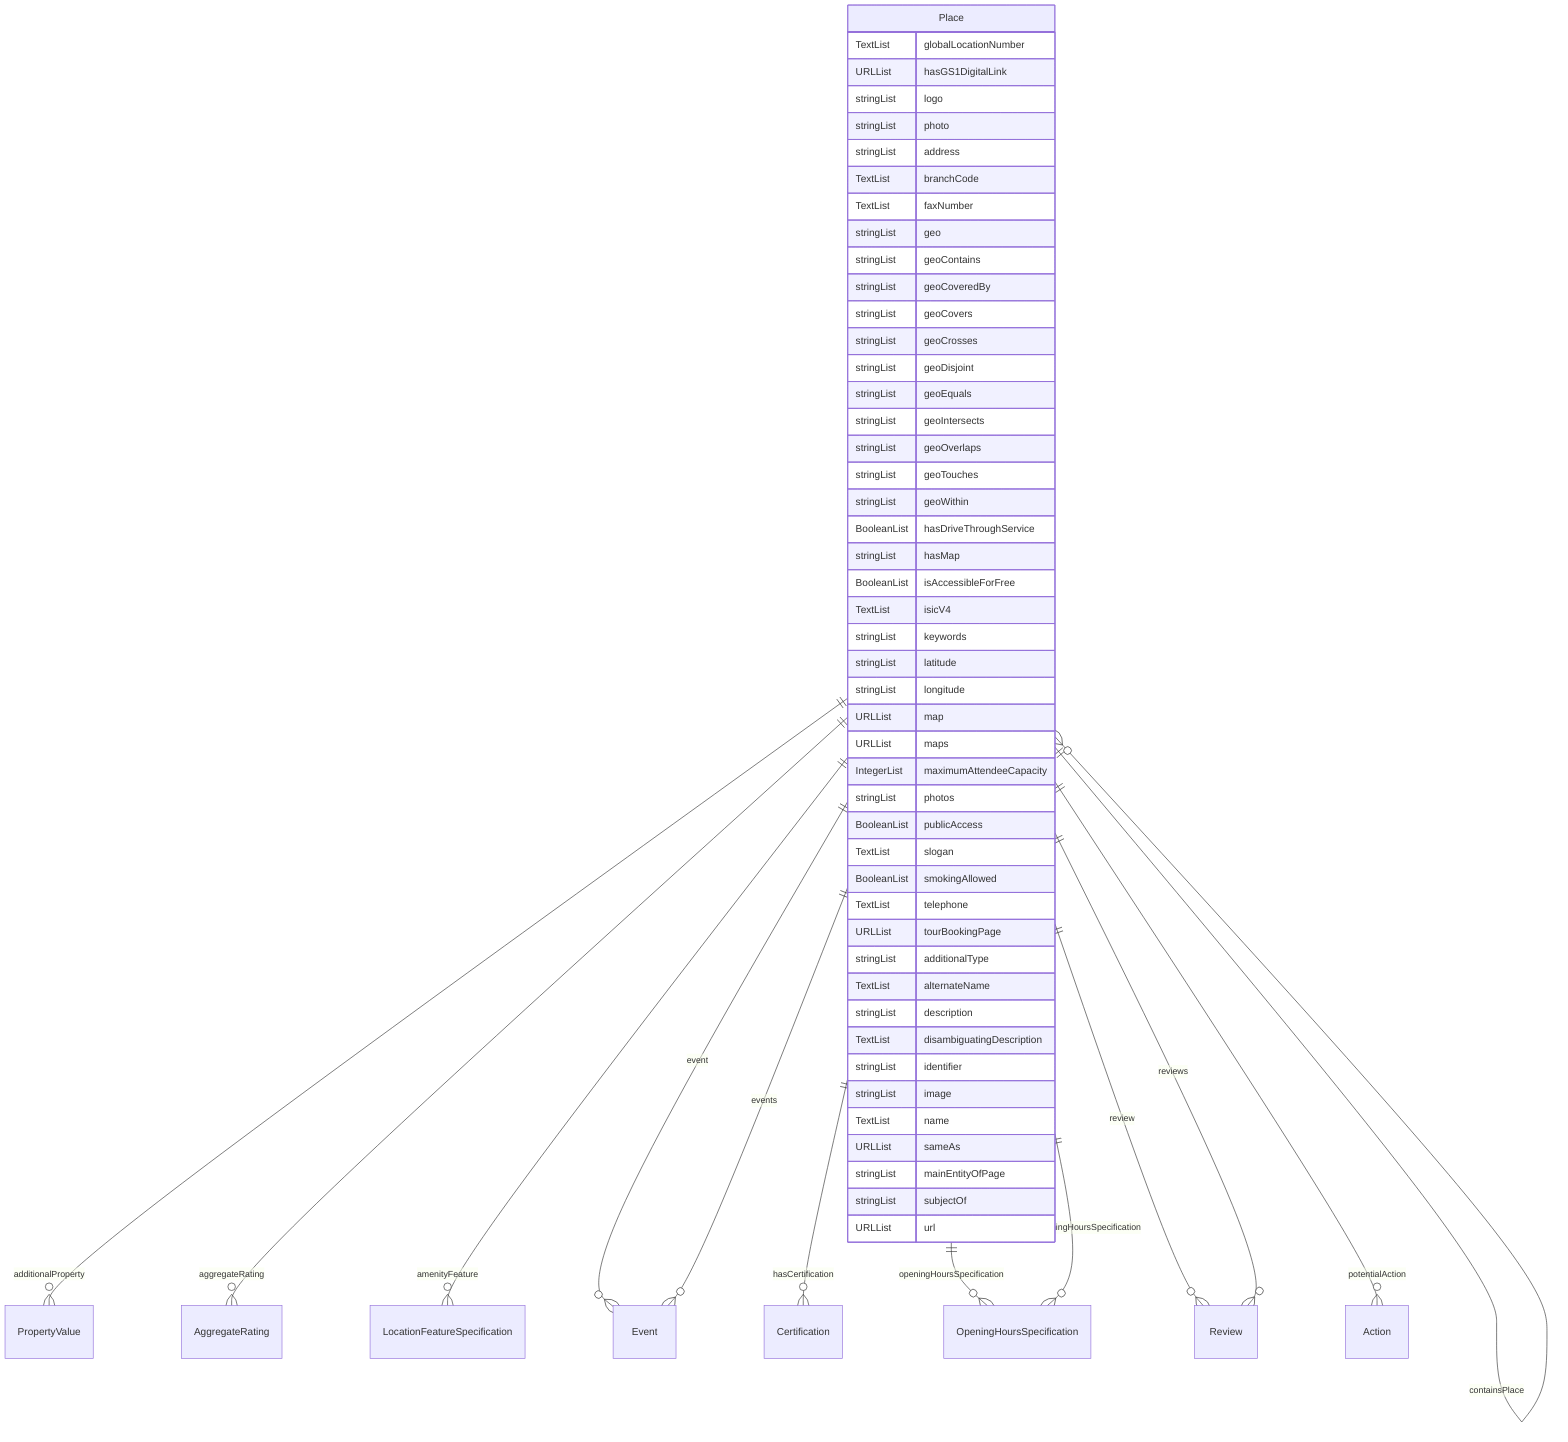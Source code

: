 erDiagram
Place {
    TextList globalLocationNumber  
    URLList hasGS1DigitalLink  
    stringList logo  
    stringList photo  
    stringList address  
    TextList branchCode  
    TextList faxNumber  
    stringList geo  
    stringList geoContains  
    stringList geoCoveredBy  
    stringList geoCovers  
    stringList geoCrosses  
    stringList geoDisjoint  
    stringList geoEquals  
    stringList geoIntersects  
    stringList geoOverlaps  
    stringList geoTouches  
    stringList geoWithin  
    BooleanList hasDriveThroughService  
    stringList hasMap  
    BooleanList isAccessibleForFree  
    TextList isicV4  
    stringList keywords  
    stringList latitude  
    stringList longitude  
    URLList map  
    URLList maps  
    IntegerList maximumAttendeeCapacity  
    stringList photos  
    BooleanList publicAccess  
    TextList slogan  
    BooleanList smokingAllowed  
    TextList telephone  
    URLList tourBookingPage  
    stringList additionalType  
    TextList alternateName  
    stringList description  
    TextList disambiguatingDescription  
    stringList identifier  
    stringList image  
    TextList name  
    URLList sameAs  
    stringList mainEntityOfPage  
    stringList subjectOf  
    URLList url  
}

Place ||--}o PropertyValue : "additionalProperty"
Place ||--}o AggregateRating : "aggregateRating"
Place ||--}o LocationFeatureSpecification : "amenityFeature"
Place ||--}o Place : "containedIn"
Place ||--}o Place : "containedInPlace"
Place ||--}o Place : "containsPlace"
Place ||--}o Event : "event"
Place ||--}o Event : "events"
Place ||--}o Certification : "hasCertification"
Place ||--}o OpeningHoursSpecification : "openingHoursSpecification"
Place ||--}o Review : "review"
Place ||--}o Review : "reviews"
Place ||--}o OpeningHoursSpecification : "specialOpeningHoursSpecification"
Place ||--}o Action : "potentialAction"